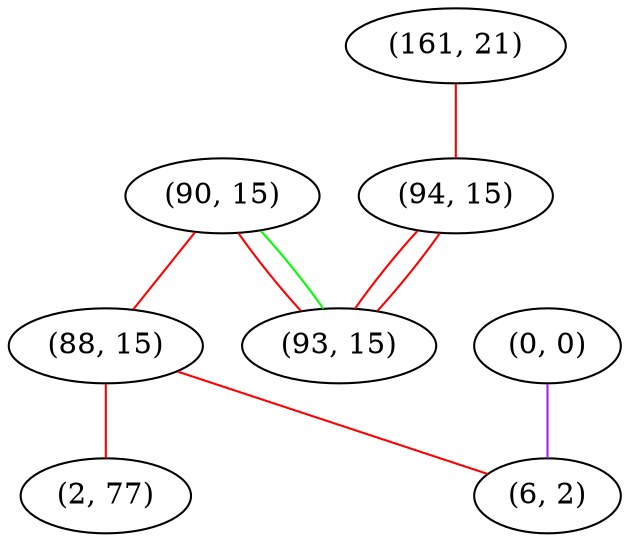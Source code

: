 graph "" {
"(90, 15)";
"(161, 21)";
"(0, 0)";
"(94, 15)";
"(88, 15)";
"(2, 77)";
"(6, 2)";
"(93, 15)";
"(90, 15)" -- "(93, 15)"  [color=red, key=0, weight=1];
"(90, 15)" -- "(93, 15)"  [color=green, key=1, weight=2];
"(90, 15)" -- "(88, 15)"  [color=red, key=0, weight=1];
"(161, 21)" -- "(94, 15)"  [color=red, key=0, weight=1];
"(0, 0)" -- "(6, 2)"  [color=purple, key=0, weight=4];
"(94, 15)" -- "(93, 15)"  [color=red, key=0, weight=1];
"(94, 15)" -- "(93, 15)"  [color=red, key=1, weight=1];
"(88, 15)" -- "(2, 77)"  [color=red, key=0, weight=1];
"(88, 15)" -- "(6, 2)"  [color=red, key=0, weight=1];
}

